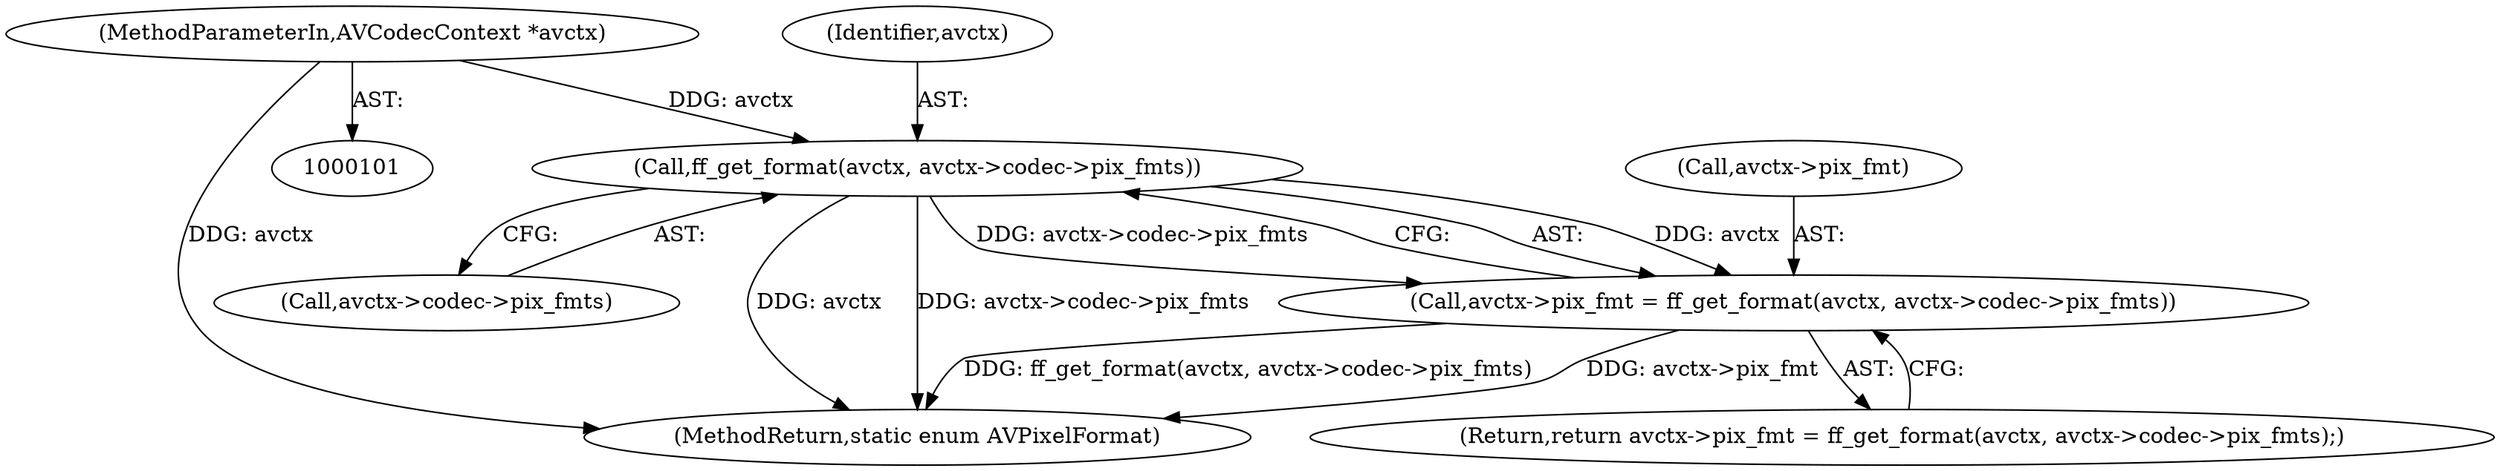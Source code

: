 digraph "0_FFmpeg_bd27a9364ca274ca97f1df6d984e88a0700fb235_1@pointer" {
"1000102" [label="(MethodParameterIn,AVCodecContext *avctx)"];
"1000158" [label="(Call,ff_get_format(avctx, avctx->codec->pix_fmts))"];
"1000154" [label="(Call,avctx->pix_fmt = ff_get_format(avctx, avctx->codec->pix_fmts))"];
"1000102" [label="(MethodParameterIn,AVCodecContext *avctx)"];
"1000153" [label="(Return,return avctx->pix_fmt = ff_get_format(avctx, avctx->codec->pix_fmts);)"];
"1000155" [label="(Call,avctx->pix_fmt)"];
"1000154" [label="(Call,avctx->pix_fmt = ff_get_format(avctx, avctx->codec->pix_fmts))"];
"1000159" [label="(Identifier,avctx)"];
"1000160" [label="(Call,avctx->codec->pix_fmts)"];
"1000158" [label="(Call,ff_get_format(avctx, avctx->codec->pix_fmts))"];
"1000165" [label="(MethodReturn,static enum AVPixelFormat)"];
"1000102" -> "1000101"  [label="AST: "];
"1000102" -> "1000165"  [label="DDG: avctx"];
"1000102" -> "1000158"  [label="DDG: avctx"];
"1000158" -> "1000154"  [label="AST: "];
"1000158" -> "1000160"  [label="CFG: "];
"1000159" -> "1000158"  [label="AST: "];
"1000160" -> "1000158"  [label="AST: "];
"1000154" -> "1000158"  [label="CFG: "];
"1000158" -> "1000165"  [label="DDG: avctx"];
"1000158" -> "1000165"  [label="DDG: avctx->codec->pix_fmts"];
"1000158" -> "1000154"  [label="DDG: avctx"];
"1000158" -> "1000154"  [label="DDG: avctx->codec->pix_fmts"];
"1000154" -> "1000153"  [label="AST: "];
"1000155" -> "1000154"  [label="AST: "];
"1000153" -> "1000154"  [label="CFG: "];
"1000154" -> "1000165"  [label="DDG: avctx->pix_fmt"];
"1000154" -> "1000165"  [label="DDG: ff_get_format(avctx, avctx->codec->pix_fmts)"];
}
